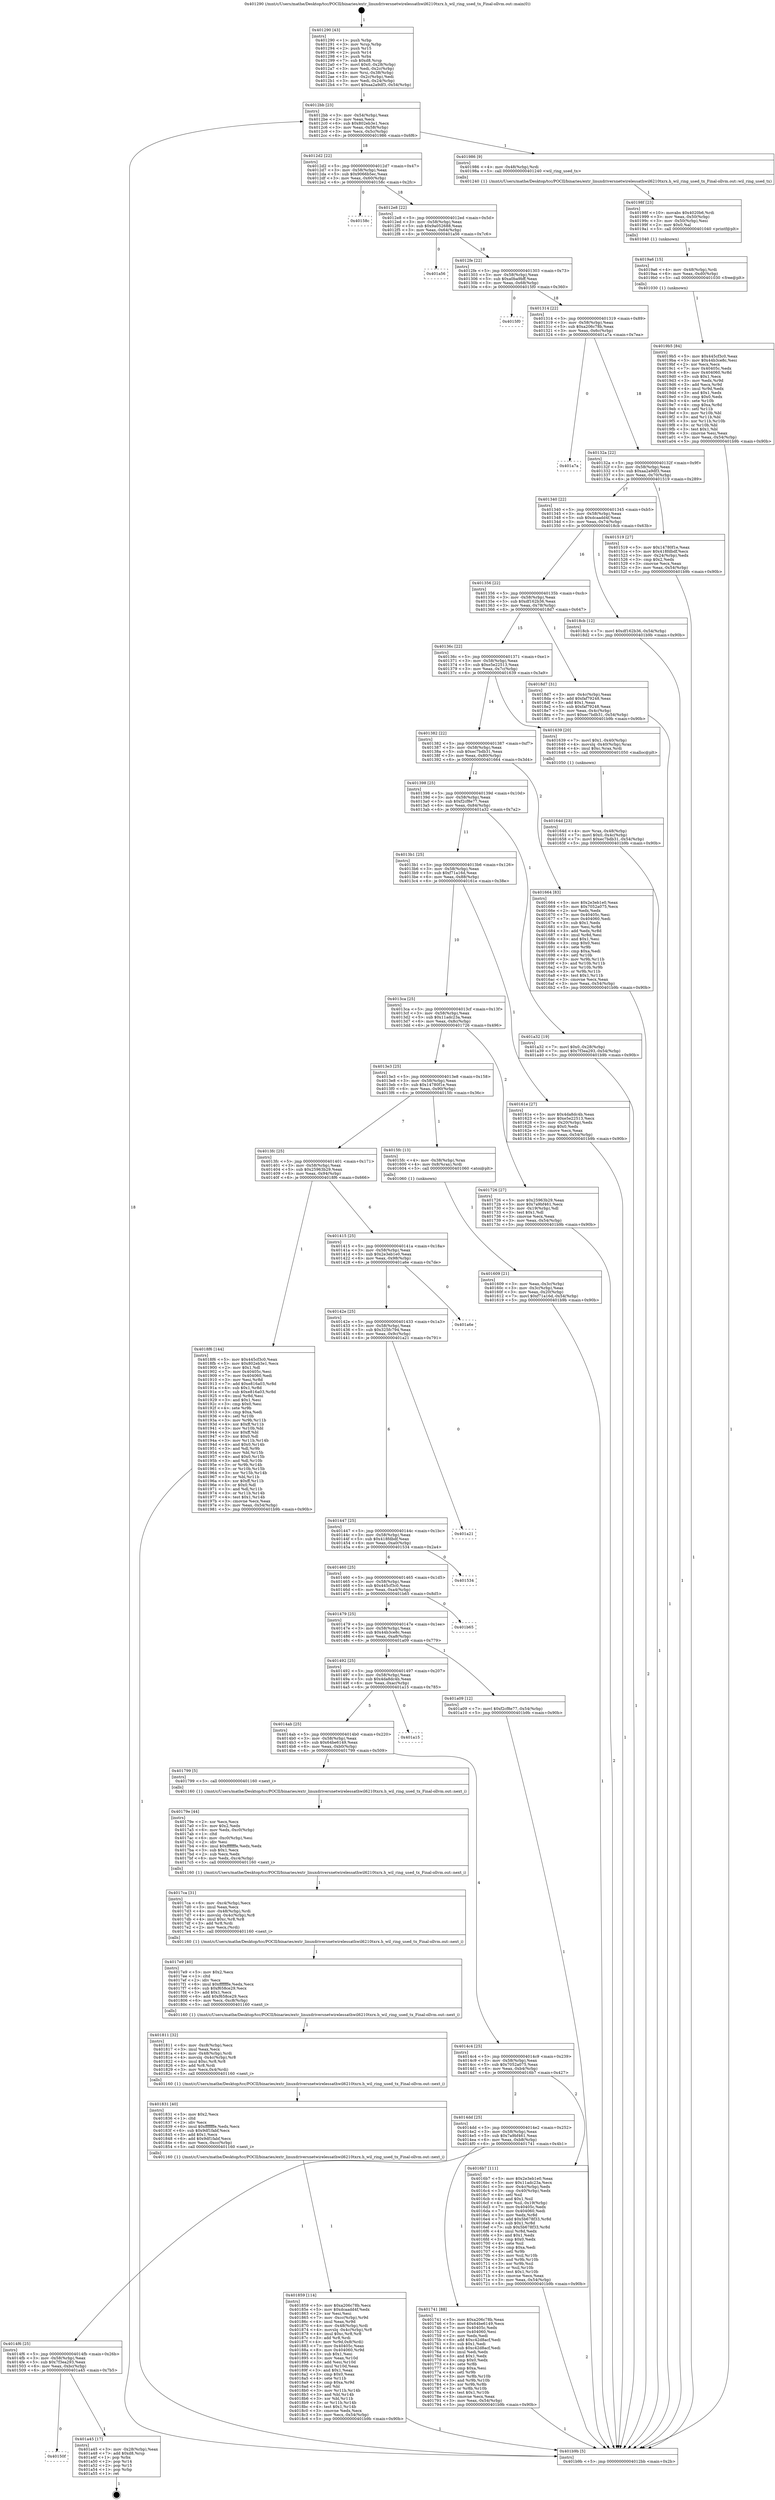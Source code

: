 digraph "0x401290" {
  label = "0x401290 (/mnt/c/Users/mathe/Desktop/tcc/POCII/binaries/extr_linuxdriversnetwirelessathwil6210txrx.h_wil_ring_used_tx_Final-ollvm.out::main(0))"
  labelloc = "t"
  node[shape=record]

  Entry [label="",width=0.3,height=0.3,shape=circle,fillcolor=black,style=filled]
  "0x4012bb" [label="{
     0x4012bb [23]\l
     | [instrs]\l
     &nbsp;&nbsp;0x4012bb \<+3\>: mov -0x54(%rbp),%eax\l
     &nbsp;&nbsp;0x4012be \<+2\>: mov %eax,%ecx\l
     &nbsp;&nbsp;0x4012c0 \<+6\>: sub $0x802eb3e1,%ecx\l
     &nbsp;&nbsp;0x4012c6 \<+3\>: mov %eax,-0x58(%rbp)\l
     &nbsp;&nbsp;0x4012c9 \<+3\>: mov %ecx,-0x5c(%rbp)\l
     &nbsp;&nbsp;0x4012cc \<+6\>: je 0000000000401986 \<main+0x6f6\>\l
  }"]
  "0x401986" [label="{
     0x401986 [9]\l
     | [instrs]\l
     &nbsp;&nbsp;0x401986 \<+4\>: mov -0x48(%rbp),%rdi\l
     &nbsp;&nbsp;0x40198a \<+5\>: call 0000000000401240 \<wil_ring_used_tx\>\l
     | [calls]\l
     &nbsp;&nbsp;0x401240 \{1\} (/mnt/c/Users/mathe/Desktop/tcc/POCII/binaries/extr_linuxdriversnetwirelessathwil6210txrx.h_wil_ring_used_tx_Final-ollvm.out::wil_ring_used_tx)\l
  }"]
  "0x4012d2" [label="{
     0x4012d2 [22]\l
     | [instrs]\l
     &nbsp;&nbsp;0x4012d2 \<+5\>: jmp 00000000004012d7 \<main+0x47\>\l
     &nbsp;&nbsp;0x4012d7 \<+3\>: mov -0x58(%rbp),%eax\l
     &nbsp;&nbsp;0x4012da \<+5\>: sub $0x9066b5ec,%eax\l
     &nbsp;&nbsp;0x4012df \<+3\>: mov %eax,-0x60(%rbp)\l
     &nbsp;&nbsp;0x4012e2 \<+6\>: je 000000000040158c \<main+0x2fc\>\l
  }"]
  Exit [label="",width=0.3,height=0.3,shape=circle,fillcolor=black,style=filled,peripheries=2]
  "0x40158c" [label="{
     0x40158c\l
  }", style=dashed]
  "0x4012e8" [label="{
     0x4012e8 [22]\l
     | [instrs]\l
     &nbsp;&nbsp;0x4012e8 \<+5\>: jmp 00000000004012ed \<main+0x5d\>\l
     &nbsp;&nbsp;0x4012ed \<+3\>: mov -0x58(%rbp),%eax\l
     &nbsp;&nbsp;0x4012f0 \<+5\>: sub $0x9a052688,%eax\l
     &nbsp;&nbsp;0x4012f5 \<+3\>: mov %eax,-0x64(%rbp)\l
     &nbsp;&nbsp;0x4012f8 \<+6\>: je 0000000000401a56 \<main+0x7c6\>\l
  }"]
  "0x40150f" [label="{
     0x40150f\l
  }", style=dashed]
  "0x401a56" [label="{
     0x401a56\l
  }", style=dashed]
  "0x4012fe" [label="{
     0x4012fe [22]\l
     | [instrs]\l
     &nbsp;&nbsp;0x4012fe \<+5\>: jmp 0000000000401303 \<main+0x73\>\l
     &nbsp;&nbsp;0x401303 \<+3\>: mov -0x58(%rbp),%eax\l
     &nbsp;&nbsp;0x401306 \<+5\>: sub $0xa0ba9bff,%eax\l
     &nbsp;&nbsp;0x40130b \<+3\>: mov %eax,-0x68(%rbp)\l
     &nbsp;&nbsp;0x40130e \<+6\>: je 00000000004015f0 \<main+0x360\>\l
  }"]
  "0x401a45" [label="{
     0x401a45 [17]\l
     | [instrs]\l
     &nbsp;&nbsp;0x401a45 \<+3\>: mov -0x28(%rbp),%eax\l
     &nbsp;&nbsp;0x401a48 \<+7\>: add $0xd8,%rsp\l
     &nbsp;&nbsp;0x401a4f \<+1\>: pop %rbx\l
     &nbsp;&nbsp;0x401a50 \<+2\>: pop %r14\l
     &nbsp;&nbsp;0x401a52 \<+2\>: pop %r15\l
     &nbsp;&nbsp;0x401a54 \<+1\>: pop %rbp\l
     &nbsp;&nbsp;0x401a55 \<+1\>: ret\l
  }"]
  "0x4015f0" [label="{
     0x4015f0\l
  }", style=dashed]
  "0x401314" [label="{
     0x401314 [22]\l
     | [instrs]\l
     &nbsp;&nbsp;0x401314 \<+5\>: jmp 0000000000401319 \<main+0x89\>\l
     &nbsp;&nbsp;0x401319 \<+3\>: mov -0x58(%rbp),%eax\l
     &nbsp;&nbsp;0x40131c \<+5\>: sub $0xa206c78b,%eax\l
     &nbsp;&nbsp;0x401321 \<+3\>: mov %eax,-0x6c(%rbp)\l
     &nbsp;&nbsp;0x401324 \<+6\>: je 0000000000401a7a \<main+0x7ea\>\l
  }"]
  "0x4019b5" [label="{
     0x4019b5 [84]\l
     | [instrs]\l
     &nbsp;&nbsp;0x4019b5 \<+5\>: mov $0x445cf3c0,%eax\l
     &nbsp;&nbsp;0x4019ba \<+5\>: mov $0x44b3ce8c,%esi\l
     &nbsp;&nbsp;0x4019bf \<+2\>: xor %ecx,%ecx\l
     &nbsp;&nbsp;0x4019c1 \<+7\>: mov 0x40405c,%edx\l
     &nbsp;&nbsp;0x4019c8 \<+8\>: mov 0x404060,%r8d\l
     &nbsp;&nbsp;0x4019d0 \<+3\>: sub $0x1,%ecx\l
     &nbsp;&nbsp;0x4019d3 \<+3\>: mov %edx,%r9d\l
     &nbsp;&nbsp;0x4019d6 \<+3\>: add %ecx,%r9d\l
     &nbsp;&nbsp;0x4019d9 \<+4\>: imul %r9d,%edx\l
     &nbsp;&nbsp;0x4019dd \<+3\>: and $0x1,%edx\l
     &nbsp;&nbsp;0x4019e0 \<+3\>: cmp $0x0,%edx\l
     &nbsp;&nbsp;0x4019e3 \<+4\>: sete %r10b\l
     &nbsp;&nbsp;0x4019e7 \<+4\>: cmp $0xa,%r8d\l
     &nbsp;&nbsp;0x4019eb \<+4\>: setl %r11b\l
     &nbsp;&nbsp;0x4019ef \<+3\>: mov %r10b,%bl\l
     &nbsp;&nbsp;0x4019f2 \<+3\>: and %r11b,%bl\l
     &nbsp;&nbsp;0x4019f5 \<+3\>: xor %r11b,%r10b\l
     &nbsp;&nbsp;0x4019f8 \<+3\>: or %r10b,%bl\l
     &nbsp;&nbsp;0x4019fb \<+3\>: test $0x1,%bl\l
     &nbsp;&nbsp;0x4019fe \<+3\>: cmovne %esi,%eax\l
     &nbsp;&nbsp;0x401a01 \<+3\>: mov %eax,-0x54(%rbp)\l
     &nbsp;&nbsp;0x401a04 \<+5\>: jmp 0000000000401b9b \<main+0x90b\>\l
  }"]
  "0x401a7a" [label="{
     0x401a7a\l
  }", style=dashed]
  "0x40132a" [label="{
     0x40132a [22]\l
     | [instrs]\l
     &nbsp;&nbsp;0x40132a \<+5\>: jmp 000000000040132f \<main+0x9f\>\l
     &nbsp;&nbsp;0x40132f \<+3\>: mov -0x58(%rbp),%eax\l
     &nbsp;&nbsp;0x401332 \<+5\>: sub $0xaa2a9df3,%eax\l
     &nbsp;&nbsp;0x401337 \<+3\>: mov %eax,-0x70(%rbp)\l
     &nbsp;&nbsp;0x40133a \<+6\>: je 0000000000401519 \<main+0x289\>\l
  }"]
  "0x4019a6" [label="{
     0x4019a6 [15]\l
     | [instrs]\l
     &nbsp;&nbsp;0x4019a6 \<+4\>: mov -0x48(%rbp),%rdi\l
     &nbsp;&nbsp;0x4019aa \<+6\>: mov %eax,-0xd0(%rbp)\l
     &nbsp;&nbsp;0x4019b0 \<+5\>: call 0000000000401030 \<free@plt\>\l
     | [calls]\l
     &nbsp;&nbsp;0x401030 \{1\} (unknown)\l
  }"]
  "0x401519" [label="{
     0x401519 [27]\l
     | [instrs]\l
     &nbsp;&nbsp;0x401519 \<+5\>: mov $0x14780f1e,%eax\l
     &nbsp;&nbsp;0x40151e \<+5\>: mov $0x418fdbdf,%ecx\l
     &nbsp;&nbsp;0x401523 \<+3\>: mov -0x24(%rbp),%edx\l
     &nbsp;&nbsp;0x401526 \<+3\>: cmp $0x2,%edx\l
     &nbsp;&nbsp;0x401529 \<+3\>: cmovne %ecx,%eax\l
     &nbsp;&nbsp;0x40152c \<+3\>: mov %eax,-0x54(%rbp)\l
     &nbsp;&nbsp;0x40152f \<+5\>: jmp 0000000000401b9b \<main+0x90b\>\l
  }"]
  "0x401340" [label="{
     0x401340 [22]\l
     | [instrs]\l
     &nbsp;&nbsp;0x401340 \<+5\>: jmp 0000000000401345 \<main+0xb5\>\l
     &nbsp;&nbsp;0x401345 \<+3\>: mov -0x58(%rbp),%eax\l
     &nbsp;&nbsp;0x401348 \<+5\>: sub $0xdcaadd4f,%eax\l
     &nbsp;&nbsp;0x40134d \<+3\>: mov %eax,-0x74(%rbp)\l
     &nbsp;&nbsp;0x401350 \<+6\>: je 00000000004018cb \<main+0x63b\>\l
  }"]
  "0x401b9b" [label="{
     0x401b9b [5]\l
     | [instrs]\l
     &nbsp;&nbsp;0x401b9b \<+5\>: jmp 00000000004012bb \<main+0x2b\>\l
  }"]
  "0x401290" [label="{
     0x401290 [43]\l
     | [instrs]\l
     &nbsp;&nbsp;0x401290 \<+1\>: push %rbp\l
     &nbsp;&nbsp;0x401291 \<+3\>: mov %rsp,%rbp\l
     &nbsp;&nbsp;0x401294 \<+2\>: push %r15\l
     &nbsp;&nbsp;0x401296 \<+2\>: push %r14\l
     &nbsp;&nbsp;0x401298 \<+1\>: push %rbx\l
     &nbsp;&nbsp;0x401299 \<+7\>: sub $0xd8,%rsp\l
     &nbsp;&nbsp;0x4012a0 \<+7\>: movl $0x0,-0x28(%rbp)\l
     &nbsp;&nbsp;0x4012a7 \<+3\>: mov %edi,-0x2c(%rbp)\l
     &nbsp;&nbsp;0x4012aa \<+4\>: mov %rsi,-0x38(%rbp)\l
     &nbsp;&nbsp;0x4012ae \<+3\>: mov -0x2c(%rbp),%edi\l
     &nbsp;&nbsp;0x4012b1 \<+3\>: mov %edi,-0x24(%rbp)\l
     &nbsp;&nbsp;0x4012b4 \<+7\>: movl $0xaa2a9df3,-0x54(%rbp)\l
  }"]
  "0x40198f" [label="{
     0x40198f [23]\l
     | [instrs]\l
     &nbsp;&nbsp;0x40198f \<+10\>: movabs $0x4020b6,%rdi\l
     &nbsp;&nbsp;0x401999 \<+3\>: mov %eax,-0x50(%rbp)\l
     &nbsp;&nbsp;0x40199c \<+3\>: mov -0x50(%rbp),%esi\l
     &nbsp;&nbsp;0x40199f \<+2\>: mov $0x0,%al\l
     &nbsp;&nbsp;0x4019a1 \<+5\>: call 0000000000401040 \<printf@plt\>\l
     | [calls]\l
     &nbsp;&nbsp;0x401040 \{1\} (unknown)\l
  }"]
  "0x4018cb" [label="{
     0x4018cb [12]\l
     | [instrs]\l
     &nbsp;&nbsp;0x4018cb \<+7\>: movl $0xdf162b36,-0x54(%rbp)\l
     &nbsp;&nbsp;0x4018d2 \<+5\>: jmp 0000000000401b9b \<main+0x90b\>\l
  }"]
  "0x401356" [label="{
     0x401356 [22]\l
     | [instrs]\l
     &nbsp;&nbsp;0x401356 \<+5\>: jmp 000000000040135b \<main+0xcb\>\l
     &nbsp;&nbsp;0x40135b \<+3\>: mov -0x58(%rbp),%eax\l
     &nbsp;&nbsp;0x40135e \<+5\>: sub $0xdf162b36,%eax\l
     &nbsp;&nbsp;0x401363 \<+3\>: mov %eax,-0x78(%rbp)\l
     &nbsp;&nbsp;0x401366 \<+6\>: je 00000000004018d7 \<main+0x647\>\l
  }"]
  "0x401859" [label="{
     0x401859 [114]\l
     | [instrs]\l
     &nbsp;&nbsp;0x401859 \<+5\>: mov $0xa206c78b,%ecx\l
     &nbsp;&nbsp;0x40185e \<+5\>: mov $0xdcaadd4f,%edx\l
     &nbsp;&nbsp;0x401863 \<+2\>: xor %esi,%esi\l
     &nbsp;&nbsp;0x401865 \<+7\>: mov -0xcc(%rbp),%r9d\l
     &nbsp;&nbsp;0x40186c \<+4\>: imul %eax,%r9d\l
     &nbsp;&nbsp;0x401870 \<+4\>: mov -0x48(%rbp),%rdi\l
     &nbsp;&nbsp;0x401874 \<+4\>: movslq -0x4c(%rbp),%r8\l
     &nbsp;&nbsp;0x401878 \<+4\>: imul $0xc,%r8,%r8\l
     &nbsp;&nbsp;0x40187c \<+3\>: add %r8,%rdi\l
     &nbsp;&nbsp;0x40187f \<+4\>: mov %r9d,0x8(%rdi)\l
     &nbsp;&nbsp;0x401883 \<+7\>: mov 0x40405c,%eax\l
     &nbsp;&nbsp;0x40188a \<+8\>: mov 0x404060,%r9d\l
     &nbsp;&nbsp;0x401892 \<+3\>: sub $0x1,%esi\l
     &nbsp;&nbsp;0x401895 \<+3\>: mov %eax,%r10d\l
     &nbsp;&nbsp;0x401898 \<+3\>: add %esi,%r10d\l
     &nbsp;&nbsp;0x40189b \<+4\>: imul %r10d,%eax\l
     &nbsp;&nbsp;0x40189f \<+3\>: and $0x1,%eax\l
     &nbsp;&nbsp;0x4018a2 \<+3\>: cmp $0x0,%eax\l
     &nbsp;&nbsp;0x4018a5 \<+4\>: sete %r11b\l
     &nbsp;&nbsp;0x4018a9 \<+4\>: cmp $0xa,%r9d\l
     &nbsp;&nbsp;0x4018ad \<+3\>: setl %bl\l
     &nbsp;&nbsp;0x4018b0 \<+3\>: mov %r11b,%r14b\l
     &nbsp;&nbsp;0x4018b3 \<+3\>: and %bl,%r14b\l
     &nbsp;&nbsp;0x4018b6 \<+3\>: xor %bl,%r11b\l
     &nbsp;&nbsp;0x4018b9 \<+3\>: or %r11b,%r14b\l
     &nbsp;&nbsp;0x4018bc \<+4\>: test $0x1,%r14b\l
     &nbsp;&nbsp;0x4018c0 \<+3\>: cmovne %edx,%ecx\l
     &nbsp;&nbsp;0x4018c3 \<+3\>: mov %ecx,-0x54(%rbp)\l
     &nbsp;&nbsp;0x4018c6 \<+5\>: jmp 0000000000401b9b \<main+0x90b\>\l
  }"]
  "0x4018d7" [label="{
     0x4018d7 [31]\l
     | [instrs]\l
     &nbsp;&nbsp;0x4018d7 \<+3\>: mov -0x4c(%rbp),%eax\l
     &nbsp;&nbsp;0x4018da \<+5\>: add $0xfaf79248,%eax\l
     &nbsp;&nbsp;0x4018df \<+3\>: add $0x1,%eax\l
     &nbsp;&nbsp;0x4018e2 \<+5\>: sub $0xfaf79248,%eax\l
     &nbsp;&nbsp;0x4018e7 \<+3\>: mov %eax,-0x4c(%rbp)\l
     &nbsp;&nbsp;0x4018ea \<+7\>: movl $0xec7bdb31,-0x54(%rbp)\l
     &nbsp;&nbsp;0x4018f1 \<+5\>: jmp 0000000000401b9b \<main+0x90b\>\l
  }"]
  "0x40136c" [label="{
     0x40136c [22]\l
     | [instrs]\l
     &nbsp;&nbsp;0x40136c \<+5\>: jmp 0000000000401371 \<main+0xe1\>\l
     &nbsp;&nbsp;0x401371 \<+3\>: mov -0x58(%rbp),%eax\l
     &nbsp;&nbsp;0x401374 \<+5\>: sub $0xe5e22513,%eax\l
     &nbsp;&nbsp;0x401379 \<+3\>: mov %eax,-0x7c(%rbp)\l
     &nbsp;&nbsp;0x40137c \<+6\>: je 0000000000401639 \<main+0x3a9\>\l
  }"]
  "0x401831" [label="{
     0x401831 [40]\l
     | [instrs]\l
     &nbsp;&nbsp;0x401831 \<+5\>: mov $0x2,%ecx\l
     &nbsp;&nbsp;0x401836 \<+1\>: cltd\l
     &nbsp;&nbsp;0x401837 \<+2\>: idiv %ecx\l
     &nbsp;&nbsp;0x401839 \<+6\>: imul $0xfffffffe,%edx,%ecx\l
     &nbsp;&nbsp;0x40183f \<+6\>: sub $0x9df1fabf,%ecx\l
     &nbsp;&nbsp;0x401845 \<+3\>: add $0x1,%ecx\l
     &nbsp;&nbsp;0x401848 \<+6\>: add $0x9df1fabf,%ecx\l
     &nbsp;&nbsp;0x40184e \<+6\>: mov %ecx,-0xcc(%rbp)\l
     &nbsp;&nbsp;0x401854 \<+5\>: call 0000000000401160 \<next_i\>\l
     | [calls]\l
     &nbsp;&nbsp;0x401160 \{1\} (/mnt/c/Users/mathe/Desktop/tcc/POCII/binaries/extr_linuxdriversnetwirelessathwil6210txrx.h_wil_ring_used_tx_Final-ollvm.out::next_i)\l
  }"]
  "0x401639" [label="{
     0x401639 [20]\l
     | [instrs]\l
     &nbsp;&nbsp;0x401639 \<+7\>: movl $0x1,-0x40(%rbp)\l
     &nbsp;&nbsp;0x401640 \<+4\>: movslq -0x40(%rbp),%rax\l
     &nbsp;&nbsp;0x401644 \<+4\>: imul $0xc,%rax,%rdi\l
     &nbsp;&nbsp;0x401648 \<+5\>: call 0000000000401050 \<malloc@plt\>\l
     | [calls]\l
     &nbsp;&nbsp;0x401050 \{1\} (unknown)\l
  }"]
  "0x401382" [label="{
     0x401382 [22]\l
     | [instrs]\l
     &nbsp;&nbsp;0x401382 \<+5\>: jmp 0000000000401387 \<main+0xf7\>\l
     &nbsp;&nbsp;0x401387 \<+3\>: mov -0x58(%rbp),%eax\l
     &nbsp;&nbsp;0x40138a \<+5\>: sub $0xec7bdb31,%eax\l
     &nbsp;&nbsp;0x40138f \<+3\>: mov %eax,-0x80(%rbp)\l
     &nbsp;&nbsp;0x401392 \<+6\>: je 0000000000401664 \<main+0x3d4\>\l
  }"]
  "0x401811" [label="{
     0x401811 [32]\l
     | [instrs]\l
     &nbsp;&nbsp;0x401811 \<+6\>: mov -0xc8(%rbp),%ecx\l
     &nbsp;&nbsp;0x401817 \<+3\>: imul %eax,%ecx\l
     &nbsp;&nbsp;0x40181a \<+4\>: mov -0x48(%rbp),%rdi\l
     &nbsp;&nbsp;0x40181e \<+4\>: movslq -0x4c(%rbp),%r8\l
     &nbsp;&nbsp;0x401822 \<+4\>: imul $0xc,%r8,%r8\l
     &nbsp;&nbsp;0x401826 \<+3\>: add %r8,%rdi\l
     &nbsp;&nbsp;0x401829 \<+3\>: mov %ecx,0x4(%rdi)\l
     &nbsp;&nbsp;0x40182c \<+5\>: call 0000000000401160 \<next_i\>\l
     | [calls]\l
     &nbsp;&nbsp;0x401160 \{1\} (/mnt/c/Users/mathe/Desktop/tcc/POCII/binaries/extr_linuxdriversnetwirelessathwil6210txrx.h_wil_ring_used_tx_Final-ollvm.out::next_i)\l
  }"]
  "0x401664" [label="{
     0x401664 [83]\l
     | [instrs]\l
     &nbsp;&nbsp;0x401664 \<+5\>: mov $0x2e3eb1e0,%eax\l
     &nbsp;&nbsp;0x401669 \<+5\>: mov $0x7052a075,%ecx\l
     &nbsp;&nbsp;0x40166e \<+2\>: xor %edx,%edx\l
     &nbsp;&nbsp;0x401670 \<+7\>: mov 0x40405c,%esi\l
     &nbsp;&nbsp;0x401677 \<+7\>: mov 0x404060,%edi\l
     &nbsp;&nbsp;0x40167e \<+3\>: sub $0x1,%edx\l
     &nbsp;&nbsp;0x401681 \<+3\>: mov %esi,%r8d\l
     &nbsp;&nbsp;0x401684 \<+3\>: add %edx,%r8d\l
     &nbsp;&nbsp;0x401687 \<+4\>: imul %r8d,%esi\l
     &nbsp;&nbsp;0x40168b \<+3\>: and $0x1,%esi\l
     &nbsp;&nbsp;0x40168e \<+3\>: cmp $0x0,%esi\l
     &nbsp;&nbsp;0x401691 \<+4\>: sete %r9b\l
     &nbsp;&nbsp;0x401695 \<+3\>: cmp $0xa,%edi\l
     &nbsp;&nbsp;0x401698 \<+4\>: setl %r10b\l
     &nbsp;&nbsp;0x40169c \<+3\>: mov %r9b,%r11b\l
     &nbsp;&nbsp;0x40169f \<+3\>: and %r10b,%r11b\l
     &nbsp;&nbsp;0x4016a2 \<+3\>: xor %r10b,%r9b\l
     &nbsp;&nbsp;0x4016a5 \<+3\>: or %r9b,%r11b\l
     &nbsp;&nbsp;0x4016a8 \<+4\>: test $0x1,%r11b\l
     &nbsp;&nbsp;0x4016ac \<+3\>: cmovne %ecx,%eax\l
     &nbsp;&nbsp;0x4016af \<+3\>: mov %eax,-0x54(%rbp)\l
     &nbsp;&nbsp;0x4016b2 \<+5\>: jmp 0000000000401b9b \<main+0x90b\>\l
  }"]
  "0x401398" [label="{
     0x401398 [25]\l
     | [instrs]\l
     &nbsp;&nbsp;0x401398 \<+5\>: jmp 000000000040139d \<main+0x10d\>\l
     &nbsp;&nbsp;0x40139d \<+3\>: mov -0x58(%rbp),%eax\l
     &nbsp;&nbsp;0x4013a0 \<+5\>: sub $0xf2cf8e77,%eax\l
     &nbsp;&nbsp;0x4013a5 \<+6\>: mov %eax,-0x84(%rbp)\l
     &nbsp;&nbsp;0x4013ab \<+6\>: je 0000000000401a32 \<main+0x7a2\>\l
  }"]
  "0x4017e9" [label="{
     0x4017e9 [40]\l
     | [instrs]\l
     &nbsp;&nbsp;0x4017e9 \<+5\>: mov $0x2,%ecx\l
     &nbsp;&nbsp;0x4017ee \<+1\>: cltd\l
     &nbsp;&nbsp;0x4017ef \<+2\>: idiv %ecx\l
     &nbsp;&nbsp;0x4017f1 \<+6\>: imul $0xfffffffe,%edx,%ecx\l
     &nbsp;&nbsp;0x4017f7 \<+6\>: sub $0xf658ce29,%ecx\l
     &nbsp;&nbsp;0x4017fd \<+3\>: add $0x1,%ecx\l
     &nbsp;&nbsp;0x401800 \<+6\>: add $0xf658ce29,%ecx\l
     &nbsp;&nbsp;0x401806 \<+6\>: mov %ecx,-0xc8(%rbp)\l
     &nbsp;&nbsp;0x40180c \<+5\>: call 0000000000401160 \<next_i\>\l
     | [calls]\l
     &nbsp;&nbsp;0x401160 \{1\} (/mnt/c/Users/mathe/Desktop/tcc/POCII/binaries/extr_linuxdriversnetwirelessathwil6210txrx.h_wil_ring_used_tx_Final-ollvm.out::next_i)\l
  }"]
  "0x401a32" [label="{
     0x401a32 [19]\l
     | [instrs]\l
     &nbsp;&nbsp;0x401a32 \<+7\>: movl $0x0,-0x28(%rbp)\l
     &nbsp;&nbsp;0x401a39 \<+7\>: movl $0x7f3ea293,-0x54(%rbp)\l
     &nbsp;&nbsp;0x401a40 \<+5\>: jmp 0000000000401b9b \<main+0x90b\>\l
  }"]
  "0x4013b1" [label="{
     0x4013b1 [25]\l
     | [instrs]\l
     &nbsp;&nbsp;0x4013b1 \<+5\>: jmp 00000000004013b6 \<main+0x126\>\l
     &nbsp;&nbsp;0x4013b6 \<+3\>: mov -0x58(%rbp),%eax\l
     &nbsp;&nbsp;0x4013b9 \<+5\>: sub $0xf71a16d,%eax\l
     &nbsp;&nbsp;0x4013be \<+6\>: mov %eax,-0x88(%rbp)\l
     &nbsp;&nbsp;0x4013c4 \<+6\>: je 000000000040161e \<main+0x38e\>\l
  }"]
  "0x4017ca" [label="{
     0x4017ca [31]\l
     | [instrs]\l
     &nbsp;&nbsp;0x4017ca \<+6\>: mov -0xc4(%rbp),%ecx\l
     &nbsp;&nbsp;0x4017d0 \<+3\>: imul %eax,%ecx\l
     &nbsp;&nbsp;0x4017d3 \<+4\>: mov -0x48(%rbp),%rdi\l
     &nbsp;&nbsp;0x4017d7 \<+4\>: movslq -0x4c(%rbp),%r8\l
     &nbsp;&nbsp;0x4017db \<+4\>: imul $0xc,%r8,%r8\l
     &nbsp;&nbsp;0x4017df \<+3\>: add %r8,%rdi\l
     &nbsp;&nbsp;0x4017e2 \<+2\>: mov %ecx,(%rdi)\l
     &nbsp;&nbsp;0x4017e4 \<+5\>: call 0000000000401160 \<next_i\>\l
     | [calls]\l
     &nbsp;&nbsp;0x401160 \{1\} (/mnt/c/Users/mathe/Desktop/tcc/POCII/binaries/extr_linuxdriversnetwirelessathwil6210txrx.h_wil_ring_used_tx_Final-ollvm.out::next_i)\l
  }"]
  "0x40161e" [label="{
     0x40161e [27]\l
     | [instrs]\l
     &nbsp;&nbsp;0x40161e \<+5\>: mov $0x4da8dc4b,%eax\l
     &nbsp;&nbsp;0x401623 \<+5\>: mov $0xe5e22513,%ecx\l
     &nbsp;&nbsp;0x401628 \<+3\>: mov -0x20(%rbp),%edx\l
     &nbsp;&nbsp;0x40162b \<+3\>: cmp $0x0,%edx\l
     &nbsp;&nbsp;0x40162e \<+3\>: cmove %ecx,%eax\l
     &nbsp;&nbsp;0x401631 \<+3\>: mov %eax,-0x54(%rbp)\l
     &nbsp;&nbsp;0x401634 \<+5\>: jmp 0000000000401b9b \<main+0x90b\>\l
  }"]
  "0x4013ca" [label="{
     0x4013ca [25]\l
     | [instrs]\l
     &nbsp;&nbsp;0x4013ca \<+5\>: jmp 00000000004013cf \<main+0x13f\>\l
     &nbsp;&nbsp;0x4013cf \<+3\>: mov -0x58(%rbp),%eax\l
     &nbsp;&nbsp;0x4013d2 \<+5\>: sub $0x11adc23a,%eax\l
     &nbsp;&nbsp;0x4013d7 \<+6\>: mov %eax,-0x8c(%rbp)\l
     &nbsp;&nbsp;0x4013dd \<+6\>: je 0000000000401726 \<main+0x496\>\l
  }"]
  "0x40179e" [label="{
     0x40179e [44]\l
     | [instrs]\l
     &nbsp;&nbsp;0x40179e \<+2\>: xor %ecx,%ecx\l
     &nbsp;&nbsp;0x4017a0 \<+5\>: mov $0x2,%edx\l
     &nbsp;&nbsp;0x4017a5 \<+6\>: mov %edx,-0xc0(%rbp)\l
     &nbsp;&nbsp;0x4017ab \<+1\>: cltd\l
     &nbsp;&nbsp;0x4017ac \<+6\>: mov -0xc0(%rbp),%esi\l
     &nbsp;&nbsp;0x4017b2 \<+2\>: idiv %esi\l
     &nbsp;&nbsp;0x4017b4 \<+6\>: imul $0xfffffffe,%edx,%edx\l
     &nbsp;&nbsp;0x4017ba \<+3\>: sub $0x1,%ecx\l
     &nbsp;&nbsp;0x4017bd \<+2\>: sub %ecx,%edx\l
     &nbsp;&nbsp;0x4017bf \<+6\>: mov %edx,-0xc4(%rbp)\l
     &nbsp;&nbsp;0x4017c5 \<+5\>: call 0000000000401160 \<next_i\>\l
     | [calls]\l
     &nbsp;&nbsp;0x401160 \{1\} (/mnt/c/Users/mathe/Desktop/tcc/POCII/binaries/extr_linuxdriversnetwirelessathwil6210txrx.h_wil_ring_used_tx_Final-ollvm.out::next_i)\l
  }"]
  "0x401726" [label="{
     0x401726 [27]\l
     | [instrs]\l
     &nbsp;&nbsp;0x401726 \<+5\>: mov $0x25963b29,%eax\l
     &nbsp;&nbsp;0x40172b \<+5\>: mov $0x7a9bf461,%ecx\l
     &nbsp;&nbsp;0x401730 \<+3\>: mov -0x19(%rbp),%dl\l
     &nbsp;&nbsp;0x401733 \<+3\>: test $0x1,%dl\l
     &nbsp;&nbsp;0x401736 \<+3\>: cmovne %ecx,%eax\l
     &nbsp;&nbsp;0x401739 \<+3\>: mov %eax,-0x54(%rbp)\l
     &nbsp;&nbsp;0x40173c \<+5\>: jmp 0000000000401b9b \<main+0x90b\>\l
  }"]
  "0x4013e3" [label="{
     0x4013e3 [25]\l
     | [instrs]\l
     &nbsp;&nbsp;0x4013e3 \<+5\>: jmp 00000000004013e8 \<main+0x158\>\l
     &nbsp;&nbsp;0x4013e8 \<+3\>: mov -0x58(%rbp),%eax\l
     &nbsp;&nbsp;0x4013eb \<+5\>: sub $0x14780f1e,%eax\l
     &nbsp;&nbsp;0x4013f0 \<+6\>: mov %eax,-0x90(%rbp)\l
     &nbsp;&nbsp;0x4013f6 \<+6\>: je 00000000004015fc \<main+0x36c\>\l
  }"]
  "0x4014f6" [label="{
     0x4014f6 [25]\l
     | [instrs]\l
     &nbsp;&nbsp;0x4014f6 \<+5\>: jmp 00000000004014fb \<main+0x26b\>\l
     &nbsp;&nbsp;0x4014fb \<+3\>: mov -0x58(%rbp),%eax\l
     &nbsp;&nbsp;0x4014fe \<+5\>: sub $0x7f3ea293,%eax\l
     &nbsp;&nbsp;0x401503 \<+6\>: mov %eax,-0xbc(%rbp)\l
     &nbsp;&nbsp;0x401509 \<+6\>: je 0000000000401a45 \<main+0x7b5\>\l
  }"]
  "0x4015fc" [label="{
     0x4015fc [13]\l
     | [instrs]\l
     &nbsp;&nbsp;0x4015fc \<+4\>: mov -0x38(%rbp),%rax\l
     &nbsp;&nbsp;0x401600 \<+4\>: mov 0x8(%rax),%rdi\l
     &nbsp;&nbsp;0x401604 \<+5\>: call 0000000000401060 \<atoi@plt\>\l
     | [calls]\l
     &nbsp;&nbsp;0x401060 \{1\} (unknown)\l
  }"]
  "0x4013fc" [label="{
     0x4013fc [25]\l
     | [instrs]\l
     &nbsp;&nbsp;0x4013fc \<+5\>: jmp 0000000000401401 \<main+0x171\>\l
     &nbsp;&nbsp;0x401401 \<+3\>: mov -0x58(%rbp),%eax\l
     &nbsp;&nbsp;0x401404 \<+5\>: sub $0x25963b29,%eax\l
     &nbsp;&nbsp;0x401409 \<+6\>: mov %eax,-0x94(%rbp)\l
     &nbsp;&nbsp;0x40140f \<+6\>: je 00000000004018f6 \<main+0x666\>\l
  }"]
  "0x401609" [label="{
     0x401609 [21]\l
     | [instrs]\l
     &nbsp;&nbsp;0x401609 \<+3\>: mov %eax,-0x3c(%rbp)\l
     &nbsp;&nbsp;0x40160c \<+3\>: mov -0x3c(%rbp),%eax\l
     &nbsp;&nbsp;0x40160f \<+3\>: mov %eax,-0x20(%rbp)\l
     &nbsp;&nbsp;0x401612 \<+7\>: movl $0xf71a16d,-0x54(%rbp)\l
     &nbsp;&nbsp;0x401619 \<+5\>: jmp 0000000000401b9b \<main+0x90b\>\l
  }"]
  "0x40164d" [label="{
     0x40164d [23]\l
     | [instrs]\l
     &nbsp;&nbsp;0x40164d \<+4\>: mov %rax,-0x48(%rbp)\l
     &nbsp;&nbsp;0x401651 \<+7\>: movl $0x0,-0x4c(%rbp)\l
     &nbsp;&nbsp;0x401658 \<+7\>: movl $0xec7bdb31,-0x54(%rbp)\l
     &nbsp;&nbsp;0x40165f \<+5\>: jmp 0000000000401b9b \<main+0x90b\>\l
  }"]
  "0x401741" [label="{
     0x401741 [88]\l
     | [instrs]\l
     &nbsp;&nbsp;0x401741 \<+5\>: mov $0xa206c78b,%eax\l
     &nbsp;&nbsp;0x401746 \<+5\>: mov $0x64be6149,%ecx\l
     &nbsp;&nbsp;0x40174b \<+7\>: mov 0x40405c,%edx\l
     &nbsp;&nbsp;0x401752 \<+7\>: mov 0x404060,%esi\l
     &nbsp;&nbsp;0x401759 \<+2\>: mov %edx,%edi\l
     &nbsp;&nbsp;0x40175b \<+6\>: add $0xc42d8acf,%edi\l
     &nbsp;&nbsp;0x401761 \<+3\>: sub $0x1,%edi\l
     &nbsp;&nbsp;0x401764 \<+6\>: sub $0xc42d8acf,%edi\l
     &nbsp;&nbsp;0x40176a \<+3\>: imul %edi,%edx\l
     &nbsp;&nbsp;0x40176d \<+3\>: and $0x1,%edx\l
     &nbsp;&nbsp;0x401770 \<+3\>: cmp $0x0,%edx\l
     &nbsp;&nbsp;0x401773 \<+4\>: sete %r8b\l
     &nbsp;&nbsp;0x401777 \<+3\>: cmp $0xa,%esi\l
     &nbsp;&nbsp;0x40177a \<+4\>: setl %r9b\l
     &nbsp;&nbsp;0x40177e \<+3\>: mov %r8b,%r10b\l
     &nbsp;&nbsp;0x401781 \<+3\>: and %r9b,%r10b\l
     &nbsp;&nbsp;0x401784 \<+3\>: xor %r9b,%r8b\l
     &nbsp;&nbsp;0x401787 \<+3\>: or %r8b,%r10b\l
     &nbsp;&nbsp;0x40178a \<+4\>: test $0x1,%r10b\l
     &nbsp;&nbsp;0x40178e \<+3\>: cmovne %ecx,%eax\l
     &nbsp;&nbsp;0x401791 \<+3\>: mov %eax,-0x54(%rbp)\l
     &nbsp;&nbsp;0x401794 \<+5\>: jmp 0000000000401b9b \<main+0x90b\>\l
  }"]
  "0x4018f6" [label="{
     0x4018f6 [144]\l
     | [instrs]\l
     &nbsp;&nbsp;0x4018f6 \<+5\>: mov $0x445cf3c0,%eax\l
     &nbsp;&nbsp;0x4018fb \<+5\>: mov $0x802eb3e1,%ecx\l
     &nbsp;&nbsp;0x401900 \<+2\>: mov $0x1,%dl\l
     &nbsp;&nbsp;0x401902 \<+7\>: mov 0x40405c,%esi\l
     &nbsp;&nbsp;0x401909 \<+7\>: mov 0x404060,%edi\l
     &nbsp;&nbsp;0x401910 \<+3\>: mov %esi,%r8d\l
     &nbsp;&nbsp;0x401913 \<+7\>: add $0xe816a03,%r8d\l
     &nbsp;&nbsp;0x40191a \<+4\>: sub $0x1,%r8d\l
     &nbsp;&nbsp;0x40191e \<+7\>: sub $0xe816a03,%r8d\l
     &nbsp;&nbsp;0x401925 \<+4\>: imul %r8d,%esi\l
     &nbsp;&nbsp;0x401929 \<+3\>: and $0x1,%esi\l
     &nbsp;&nbsp;0x40192c \<+3\>: cmp $0x0,%esi\l
     &nbsp;&nbsp;0x40192f \<+4\>: sete %r9b\l
     &nbsp;&nbsp;0x401933 \<+3\>: cmp $0xa,%edi\l
     &nbsp;&nbsp;0x401936 \<+4\>: setl %r10b\l
     &nbsp;&nbsp;0x40193a \<+3\>: mov %r9b,%r11b\l
     &nbsp;&nbsp;0x40193d \<+4\>: xor $0xff,%r11b\l
     &nbsp;&nbsp;0x401941 \<+3\>: mov %r10b,%bl\l
     &nbsp;&nbsp;0x401944 \<+3\>: xor $0xff,%bl\l
     &nbsp;&nbsp;0x401947 \<+3\>: xor $0x0,%dl\l
     &nbsp;&nbsp;0x40194a \<+3\>: mov %r11b,%r14b\l
     &nbsp;&nbsp;0x40194d \<+4\>: and $0x0,%r14b\l
     &nbsp;&nbsp;0x401951 \<+3\>: and %dl,%r9b\l
     &nbsp;&nbsp;0x401954 \<+3\>: mov %bl,%r15b\l
     &nbsp;&nbsp;0x401957 \<+4\>: and $0x0,%r15b\l
     &nbsp;&nbsp;0x40195b \<+3\>: and %dl,%r10b\l
     &nbsp;&nbsp;0x40195e \<+3\>: or %r9b,%r14b\l
     &nbsp;&nbsp;0x401961 \<+3\>: or %r10b,%r15b\l
     &nbsp;&nbsp;0x401964 \<+3\>: xor %r15b,%r14b\l
     &nbsp;&nbsp;0x401967 \<+3\>: or %bl,%r11b\l
     &nbsp;&nbsp;0x40196a \<+4\>: xor $0xff,%r11b\l
     &nbsp;&nbsp;0x40196e \<+3\>: or $0x0,%dl\l
     &nbsp;&nbsp;0x401971 \<+3\>: and %dl,%r11b\l
     &nbsp;&nbsp;0x401974 \<+3\>: or %r11b,%r14b\l
     &nbsp;&nbsp;0x401977 \<+4\>: test $0x1,%r14b\l
     &nbsp;&nbsp;0x40197b \<+3\>: cmovne %ecx,%eax\l
     &nbsp;&nbsp;0x40197e \<+3\>: mov %eax,-0x54(%rbp)\l
     &nbsp;&nbsp;0x401981 \<+5\>: jmp 0000000000401b9b \<main+0x90b\>\l
  }"]
  "0x401415" [label="{
     0x401415 [25]\l
     | [instrs]\l
     &nbsp;&nbsp;0x401415 \<+5\>: jmp 000000000040141a \<main+0x18a\>\l
     &nbsp;&nbsp;0x40141a \<+3\>: mov -0x58(%rbp),%eax\l
     &nbsp;&nbsp;0x40141d \<+5\>: sub $0x2e3eb1e0,%eax\l
     &nbsp;&nbsp;0x401422 \<+6\>: mov %eax,-0x98(%rbp)\l
     &nbsp;&nbsp;0x401428 \<+6\>: je 0000000000401a6e \<main+0x7de\>\l
  }"]
  "0x4014dd" [label="{
     0x4014dd [25]\l
     | [instrs]\l
     &nbsp;&nbsp;0x4014dd \<+5\>: jmp 00000000004014e2 \<main+0x252\>\l
     &nbsp;&nbsp;0x4014e2 \<+3\>: mov -0x58(%rbp),%eax\l
     &nbsp;&nbsp;0x4014e5 \<+5\>: sub $0x7a9bf461,%eax\l
     &nbsp;&nbsp;0x4014ea \<+6\>: mov %eax,-0xb8(%rbp)\l
     &nbsp;&nbsp;0x4014f0 \<+6\>: je 0000000000401741 \<main+0x4b1\>\l
  }"]
  "0x401a6e" [label="{
     0x401a6e\l
  }", style=dashed]
  "0x40142e" [label="{
     0x40142e [25]\l
     | [instrs]\l
     &nbsp;&nbsp;0x40142e \<+5\>: jmp 0000000000401433 \<main+0x1a3\>\l
     &nbsp;&nbsp;0x401433 \<+3\>: mov -0x58(%rbp),%eax\l
     &nbsp;&nbsp;0x401436 \<+5\>: sub $0x325fc794,%eax\l
     &nbsp;&nbsp;0x40143b \<+6\>: mov %eax,-0x9c(%rbp)\l
     &nbsp;&nbsp;0x401441 \<+6\>: je 0000000000401a21 \<main+0x791\>\l
  }"]
  "0x4016b7" [label="{
     0x4016b7 [111]\l
     | [instrs]\l
     &nbsp;&nbsp;0x4016b7 \<+5\>: mov $0x2e3eb1e0,%eax\l
     &nbsp;&nbsp;0x4016bc \<+5\>: mov $0x11adc23a,%ecx\l
     &nbsp;&nbsp;0x4016c1 \<+3\>: mov -0x4c(%rbp),%edx\l
     &nbsp;&nbsp;0x4016c4 \<+3\>: cmp -0x40(%rbp),%edx\l
     &nbsp;&nbsp;0x4016c7 \<+4\>: setl %sil\l
     &nbsp;&nbsp;0x4016cb \<+4\>: and $0x1,%sil\l
     &nbsp;&nbsp;0x4016cf \<+4\>: mov %sil,-0x19(%rbp)\l
     &nbsp;&nbsp;0x4016d3 \<+7\>: mov 0x40405c,%edx\l
     &nbsp;&nbsp;0x4016da \<+7\>: mov 0x404060,%edi\l
     &nbsp;&nbsp;0x4016e1 \<+3\>: mov %edx,%r8d\l
     &nbsp;&nbsp;0x4016e4 \<+7\>: add $0x5b678f33,%r8d\l
     &nbsp;&nbsp;0x4016eb \<+4\>: sub $0x1,%r8d\l
     &nbsp;&nbsp;0x4016ef \<+7\>: sub $0x5b678f33,%r8d\l
     &nbsp;&nbsp;0x4016f6 \<+4\>: imul %r8d,%edx\l
     &nbsp;&nbsp;0x4016fa \<+3\>: and $0x1,%edx\l
     &nbsp;&nbsp;0x4016fd \<+3\>: cmp $0x0,%edx\l
     &nbsp;&nbsp;0x401700 \<+4\>: sete %sil\l
     &nbsp;&nbsp;0x401704 \<+3\>: cmp $0xa,%edi\l
     &nbsp;&nbsp;0x401707 \<+4\>: setl %r9b\l
     &nbsp;&nbsp;0x40170b \<+3\>: mov %sil,%r10b\l
     &nbsp;&nbsp;0x40170e \<+3\>: and %r9b,%r10b\l
     &nbsp;&nbsp;0x401711 \<+3\>: xor %r9b,%sil\l
     &nbsp;&nbsp;0x401714 \<+3\>: or %sil,%r10b\l
     &nbsp;&nbsp;0x401717 \<+4\>: test $0x1,%r10b\l
     &nbsp;&nbsp;0x40171b \<+3\>: cmovne %ecx,%eax\l
     &nbsp;&nbsp;0x40171e \<+3\>: mov %eax,-0x54(%rbp)\l
     &nbsp;&nbsp;0x401721 \<+5\>: jmp 0000000000401b9b \<main+0x90b\>\l
  }"]
  "0x401a21" [label="{
     0x401a21\l
  }", style=dashed]
  "0x401447" [label="{
     0x401447 [25]\l
     | [instrs]\l
     &nbsp;&nbsp;0x401447 \<+5\>: jmp 000000000040144c \<main+0x1bc\>\l
     &nbsp;&nbsp;0x40144c \<+3\>: mov -0x58(%rbp),%eax\l
     &nbsp;&nbsp;0x40144f \<+5\>: sub $0x418fdbdf,%eax\l
     &nbsp;&nbsp;0x401454 \<+6\>: mov %eax,-0xa0(%rbp)\l
     &nbsp;&nbsp;0x40145a \<+6\>: je 0000000000401534 \<main+0x2a4\>\l
  }"]
  "0x4014c4" [label="{
     0x4014c4 [25]\l
     | [instrs]\l
     &nbsp;&nbsp;0x4014c4 \<+5\>: jmp 00000000004014c9 \<main+0x239\>\l
     &nbsp;&nbsp;0x4014c9 \<+3\>: mov -0x58(%rbp),%eax\l
     &nbsp;&nbsp;0x4014cc \<+5\>: sub $0x7052a075,%eax\l
     &nbsp;&nbsp;0x4014d1 \<+6\>: mov %eax,-0xb4(%rbp)\l
     &nbsp;&nbsp;0x4014d7 \<+6\>: je 00000000004016b7 \<main+0x427\>\l
  }"]
  "0x401534" [label="{
     0x401534\l
  }", style=dashed]
  "0x401460" [label="{
     0x401460 [25]\l
     | [instrs]\l
     &nbsp;&nbsp;0x401460 \<+5\>: jmp 0000000000401465 \<main+0x1d5\>\l
     &nbsp;&nbsp;0x401465 \<+3\>: mov -0x58(%rbp),%eax\l
     &nbsp;&nbsp;0x401468 \<+5\>: sub $0x445cf3c0,%eax\l
     &nbsp;&nbsp;0x40146d \<+6\>: mov %eax,-0xa4(%rbp)\l
     &nbsp;&nbsp;0x401473 \<+6\>: je 0000000000401b65 \<main+0x8d5\>\l
  }"]
  "0x401799" [label="{
     0x401799 [5]\l
     | [instrs]\l
     &nbsp;&nbsp;0x401799 \<+5\>: call 0000000000401160 \<next_i\>\l
     | [calls]\l
     &nbsp;&nbsp;0x401160 \{1\} (/mnt/c/Users/mathe/Desktop/tcc/POCII/binaries/extr_linuxdriversnetwirelessathwil6210txrx.h_wil_ring_used_tx_Final-ollvm.out::next_i)\l
  }"]
  "0x401b65" [label="{
     0x401b65\l
  }", style=dashed]
  "0x401479" [label="{
     0x401479 [25]\l
     | [instrs]\l
     &nbsp;&nbsp;0x401479 \<+5\>: jmp 000000000040147e \<main+0x1ee\>\l
     &nbsp;&nbsp;0x40147e \<+3\>: mov -0x58(%rbp),%eax\l
     &nbsp;&nbsp;0x401481 \<+5\>: sub $0x44b3ce8c,%eax\l
     &nbsp;&nbsp;0x401486 \<+6\>: mov %eax,-0xa8(%rbp)\l
     &nbsp;&nbsp;0x40148c \<+6\>: je 0000000000401a09 \<main+0x779\>\l
  }"]
  "0x4014ab" [label="{
     0x4014ab [25]\l
     | [instrs]\l
     &nbsp;&nbsp;0x4014ab \<+5\>: jmp 00000000004014b0 \<main+0x220\>\l
     &nbsp;&nbsp;0x4014b0 \<+3\>: mov -0x58(%rbp),%eax\l
     &nbsp;&nbsp;0x4014b3 \<+5\>: sub $0x64be6149,%eax\l
     &nbsp;&nbsp;0x4014b8 \<+6\>: mov %eax,-0xb0(%rbp)\l
     &nbsp;&nbsp;0x4014be \<+6\>: je 0000000000401799 \<main+0x509\>\l
  }"]
  "0x401a09" [label="{
     0x401a09 [12]\l
     | [instrs]\l
     &nbsp;&nbsp;0x401a09 \<+7\>: movl $0xf2cf8e77,-0x54(%rbp)\l
     &nbsp;&nbsp;0x401a10 \<+5\>: jmp 0000000000401b9b \<main+0x90b\>\l
  }"]
  "0x401492" [label="{
     0x401492 [25]\l
     | [instrs]\l
     &nbsp;&nbsp;0x401492 \<+5\>: jmp 0000000000401497 \<main+0x207\>\l
     &nbsp;&nbsp;0x401497 \<+3\>: mov -0x58(%rbp),%eax\l
     &nbsp;&nbsp;0x40149a \<+5\>: sub $0x4da8dc4b,%eax\l
     &nbsp;&nbsp;0x40149f \<+6\>: mov %eax,-0xac(%rbp)\l
     &nbsp;&nbsp;0x4014a5 \<+6\>: je 0000000000401a15 \<main+0x785\>\l
  }"]
  "0x401a15" [label="{
     0x401a15\l
  }", style=dashed]
  Entry -> "0x401290" [label=" 1"]
  "0x4012bb" -> "0x401986" [label=" 1"]
  "0x4012bb" -> "0x4012d2" [label=" 18"]
  "0x401a45" -> Exit [label=" 1"]
  "0x4012d2" -> "0x40158c" [label=" 0"]
  "0x4012d2" -> "0x4012e8" [label=" 18"]
  "0x4014f6" -> "0x40150f" [label=" 0"]
  "0x4012e8" -> "0x401a56" [label=" 0"]
  "0x4012e8" -> "0x4012fe" [label=" 18"]
  "0x4014f6" -> "0x401a45" [label=" 1"]
  "0x4012fe" -> "0x4015f0" [label=" 0"]
  "0x4012fe" -> "0x401314" [label=" 18"]
  "0x401a32" -> "0x401b9b" [label=" 1"]
  "0x401314" -> "0x401a7a" [label=" 0"]
  "0x401314" -> "0x40132a" [label=" 18"]
  "0x401a09" -> "0x401b9b" [label=" 1"]
  "0x40132a" -> "0x401519" [label=" 1"]
  "0x40132a" -> "0x401340" [label=" 17"]
  "0x401519" -> "0x401b9b" [label=" 1"]
  "0x401290" -> "0x4012bb" [label=" 1"]
  "0x401b9b" -> "0x4012bb" [label=" 18"]
  "0x4019b5" -> "0x401b9b" [label=" 1"]
  "0x401340" -> "0x4018cb" [label=" 1"]
  "0x401340" -> "0x401356" [label=" 16"]
  "0x4019a6" -> "0x4019b5" [label=" 1"]
  "0x401356" -> "0x4018d7" [label=" 1"]
  "0x401356" -> "0x40136c" [label=" 15"]
  "0x40198f" -> "0x4019a6" [label=" 1"]
  "0x40136c" -> "0x401639" [label=" 1"]
  "0x40136c" -> "0x401382" [label=" 14"]
  "0x401986" -> "0x40198f" [label=" 1"]
  "0x401382" -> "0x401664" [label=" 2"]
  "0x401382" -> "0x401398" [label=" 12"]
  "0x4018f6" -> "0x401b9b" [label=" 1"]
  "0x401398" -> "0x401a32" [label=" 1"]
  "0x401398" -> "0x4013b1" [label=" 11"]
  "0x4018d7" -> "0x401b9b" [label=" 1"]
  "0x4013b1" -> "0x40161e" [label=" 1"]
  "0x4013b1" -> "0x4013ca" [label=" 10"]
  "0x4018cb" -> "0x401b9b" [label=" 1"]
  "0x4013ca" -> "0x401726" [label=" 2"]
  "0x4013ca" -> "0x4013e3" [label=" 8"]
  "0x401859" -> "0x401b9b" [label=" 1"]
  "0x4013e3" -> "0x4015fc" [label=" 1"]
  "0x4013e3" -> "0x4013fc" [label=" 7"]
  "0x4015fc" -> "0x401609" [label=" 1"]
  "0x401609" -> "0x401b9b" [label=" 1"]
  "0x40161e" -> "0x401b9b" [label=" 1"]
  "0x401639" -> "0x40164d" [label=" 1"]
  "0x40164d" -> "0x401b9b" [label=" 1"]
  "0x401664" -> "0x401b9b" [label=" 2"]
  "0x401831" -> "0x401859" [label=" 1"]
  "0x4013fc" -> "0x4018f6" [label=" 1"]
  "0x4013fc" -> "0x401415" [label=" 6"]
  "0x401811" -> "0x401831" [label=" 1"]
  "0x401415" -> "0x401a6e" [label=" 0"]
  "0x401415" -> "0x40142e" [label=" 6"]
  "0x4017ca" -> "0x4017e9" [label=" 1"]
  "0x40142e" -> "0x401a21" [label=" 0"]
  "0x40142e" -> "0x401447" [label=" 6"]
  "0x40179e" -> "0x4017ca" [label=" 1"]
  "0x401447" -> "0x401534" [label=" 0"]
  "0x401447" -> "0x401460" [label=" 6"]
  "0x401741" -> "0x401b9b" [label=" 1"]
  "0x401460" -> "0x401b65" [label=" 0"]
  "0x401460" -> "0x401479" [label=" 6"]
  "0x4014dd" -> "0x4014f6" [label=" 1"]
  "0x401479" -> "0x401a09" [label=" 1"]
  "0x401479" -> "0x401492" [label=" 5"]
  "0x4017e9" -> "0x401811" [label=" 1"]
  "0x401492" -> "0x401a15" [label=" 0"]
  "0x401492" -> "0x4014ab" [label=" 5"]
  "0x4014dd" -> "0x401741" [label=" 1"]
  "0x4014ab" -> "0x401799" [label=" 1"]
  "0x4014ab" -> "0x4014c4" [label=" 4"]
  "0x401799" -> "0x40179e" [label=" 1"]
  "0x4014c4" -> "0x4016b7" [label=" 2"]
  "0x4014c4" -> "0x4014dd" [label=" 2"]
  "0x4016b7" -> "0x401b9b" [label=" 2"]
  "0x401726" -> "0x401b9b" [label=" 2"]
}
